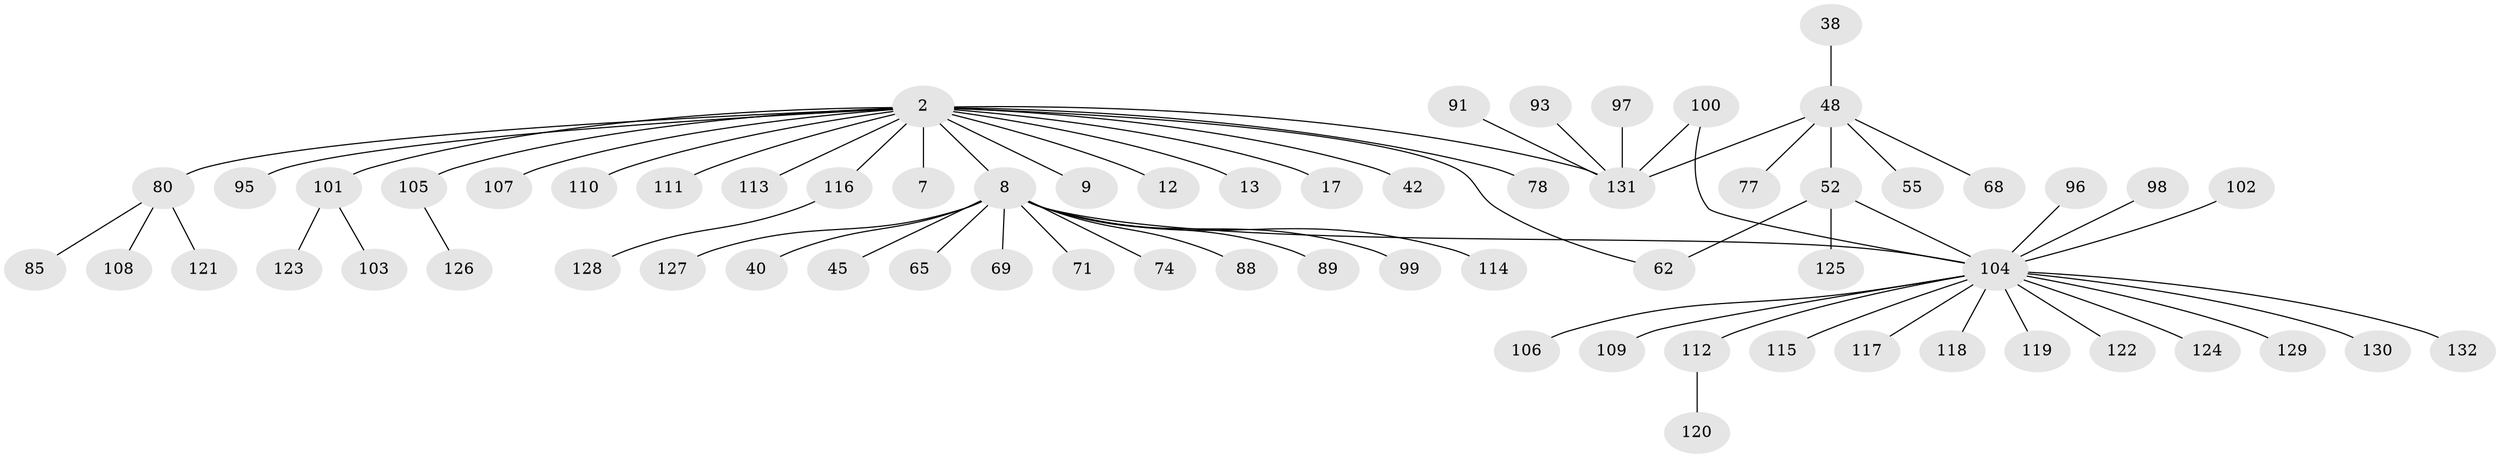 // original degree distribution, {5: 0.007575757575757576, 21: 0.007575757575757576, 10: 0.007575757575757576, 4: 0.030303030303030304, 3: 0.10606060606060606, 1: 0.6136363636363636, 6: 0.015151515151515152, 2: 0.18181818181818182, 12: 0.007575757575757576, 11: 0.007575757575757576, 7: 0.007575757575757576, 9: 0.007575757575757576}
// Generated by graph-tools (version 1.1) at 2025/47/03/09/25 04:47:38]
// undirected, 66 vertices, 68 edges
graph export_dot {
graph [start="1"]
  node [color=gray90,style=filled];
  2;
  7;
  8 [super="+3"];
  9;
  12 [super="+11"];
  13;
  17;
  38;
  40;
  42;
  45;
  48 [super="+18"];
  52 [super="+51"];
  55;
  62 [super="+53"];
  65;
  68;
  69 [super="+21"];
  71;
  74;
  77;
  78;
  80 [super="+5+24+29"];
  85;
  88;
  89;
  91;
  93;
  95 [super="+83"];
  96;
  97 [super="+35"];
  98;
  99 [super="+15+47"];
  100;
  101 [super="+66+90"];
  102;
  103;
  104 [super="+44+82+79+50+46+37+39+49+64+67+76+57+63+70+72+73+84"];
  105 [super="+54+58+92+94"];
  106;
  107 [super="+59"];
  108;
  109;
  110;
  111;
  112;
  113;
  114;
  115;
  116;
  117;
  118;
  119;
  120;
  121;
  122;
  123;
  124;
  125;
  126;
  127;
  128;
  129;
  130;
  131 [super="+33+6+10+28+41+60+61+75+81+86+87"];
  132;
  2 -- 7;
  2 -- 8 [weight=2];
  2 -- 9;
  2 -- 13;
  2 -- 17;
  2 -- 42;
  2 -- 78;
  2 -- 110;
  2 -- 111;
  2 -- 113;
  2 -- 116;
  2 -- 80 [weight=2];
  2 -- 131;
  2 -- 62;
  2 -- 12;
  2 -- 105;
  2 -- 107;
  2 -- 101;
  2 -- 95;
  8 -- 40;
  8 -- 45;
  8 -- 74;
  8 -- 88;
  8 -- 65;
  8 -- 71;
  8 -- 114;
  8 -- 89;
  8 -- 127;
  8 -- 99;
  8 -- 104;
  8 -- 69;
  38 -- 48;
  48 -- 52 [weight=2];
  48 -- 55;
  48 -- 131;
  48 -- 68;
  48 -- 77;
  52 -- 125;
  52 -- 62;
  52 -- 104;
  80 -- 85;
  80 -- 121;
  80 -- 108;
  91 -- 131;
  93 -- 131;
  96 -- 104;
  97 -- 131;
  98 -- 104;
  100 -- 131;
  100 -- 104;
  101 -- 103;
  101 -- 123;
  102 -- 104;
  104 -- 106;
  104 -- 124;
  104 -- 129;
  104 -- 130;
  104 -- 132;
  104 -- 109;
  104 -- 117;
  104 -- 118;
  104 -- 115;
  104 -- 112;
  104 -- 119;
  104 -- 122;
  105 -- 126;
  112 -- 120;
  116 -- 128;
}
